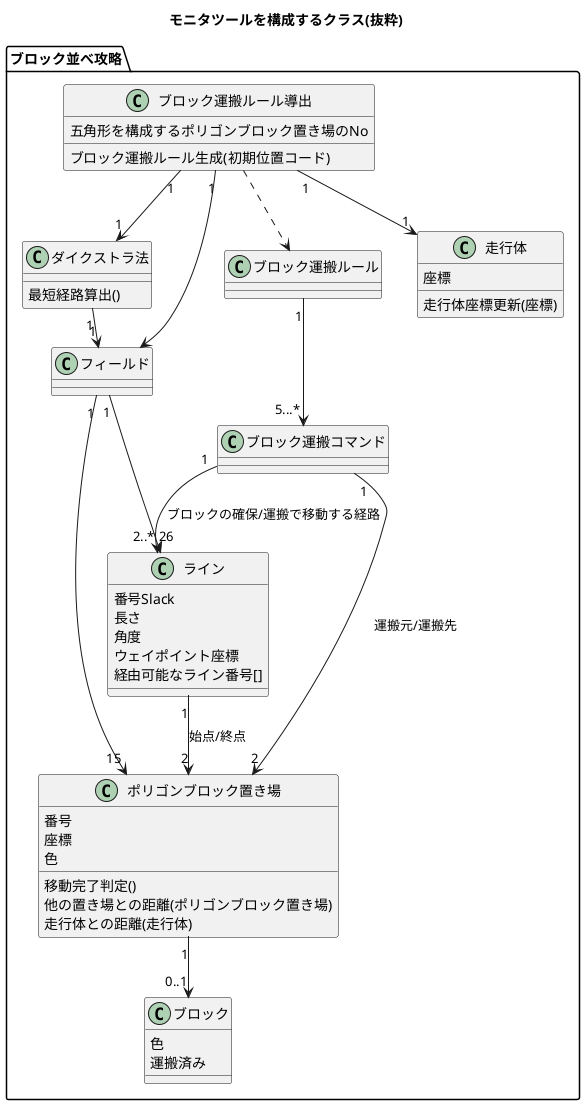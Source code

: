 @startuml

title モニタツールを構成するクラス(抜粋)

 
package ブロック並べ攻略{
    class フィールド{

    }

    class ブロック運搬ルール導出{
        五角形を構成するポリゴンブロック置き場のNo
        ブロック運搬ルール生成(初期位置コード)
    }

    class ブロック運搬コマンド{

    }

    ブロック運搬コマンド "1"-->"2..*" ライン : ブロックの確保/運搬で移動する経路
    ブロック運搬コマンド "1"-->"2" ポリゴンブロック置き場 : 運搬元/運搬先

    class ポリゴンブロック置き場{
        番号
        座標
        色
        移動完了判定()
        他の置き場との距離(ポリゴンブロック置き場)
        走行体との距離(走行体)
    }
    
    class ブロック {
        色
        運搬済み
    }

    ポリゴンブロック置き場 "1" --> "0..1" ブロック

    class ブロック運搬ルール {

    }

    ブロック運搬ルール導出 ..> ブロック運搬ルール
    ブロック運搬ルール "1" --> "5...*" ブロック運搬コマンド

    ブロック運搬ルール導出 "1" --> フィールド
    フィールド  "1" -->"26" ライン
    フィールド "1" --> "15" ポリゴンブロック置き場
 
    class ライン{
        番号Slack
        長さ
        角度
        ウェイポイント座標
        経由可能なライン番号[]
    }

    ライン "1" --> "2" ポリゴンブロック置き場 : 始点/終点 
    class ダイクストラ法{
        最短経路算出()
    }
    
    ダイクストラ法 "1" ->  "1" フィールド
  
    class 走行体 {
        座標
        走行体座標更新(座標)
    }

    ブロック運搬ルール導出 "1" --> "1" 走行体
    ブロック運搬ルール導出 "1" --> "1" ダイクストラ法

}



@enduml